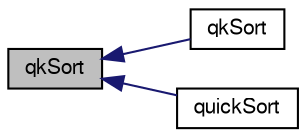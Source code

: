 digraph G
{
  edge [fontname="FreeSans",fontsize="10",labelfontname="FreeSans",labelfontsize="10"];
  node [fontname="FreeSans",fontsize="10",shape=record];
  rankdir=LR;
  Node1 [label="qkSort",height=0.2,width=0.4,color="black", fillcolor="grey75", style="filled" fontcolor="black"];
  Node1 -> Node2 [dir=back,color="midnightblue",fontsize="10",style="solid"];
  Node2 [label="qkSort",height=0.2,width=0.4,color="black", fillcolor="white", style="filled",URL="$_mansfield_delouth-_assn4-_sort_prog_8cpp.html#a4b4f1e40ba9dfe94bf95212975063b17"];
  Node1 -> Node3 [dir=back,color="midnightblue",fontsize="10",style="solid"];
  Node3 [label="quickSort",height=0.2,width=0.4,color="black", fillcolor="white", style="filled",URL="$_delouth_mansfield-_assn4-_sort_prog_8cpp.html#a9e940b0f849a62e9ff4319606269ae38"];
}
